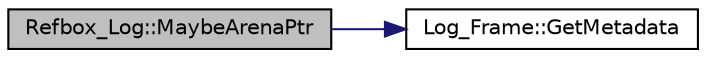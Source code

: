digraph "Refbox_Log::MaybeArenaPtr"
{
 // INTERACTIVE_SVG=YES
  edge [fontname="Helvetica",fontsize="10",labelfontname="Helvetica",labelfontsize="10"];
  node [fontname="Helvetica",fontsize="10",shape=record];
  rankdir="LR";
  Node1 [label="Refbox_Log::MaybeArenaPtr",height=0.2,width=0.4,color="black", fillcolor="grey75", style="filled", fontcolor="black"];
  Node1 -> Node2 [color="midnightblue",fontsize="10",style="solid",fontname="Helvetica"];
  Node2 [label="Log_Frame::GetMetadata",height=0.2,width=0.4,color="black", fillcolor="white", style="filled",URL="$da/d8c/class_log___frame.html#a75fcb39f9d39f85e91f21da1e03ac5a0"];
}
